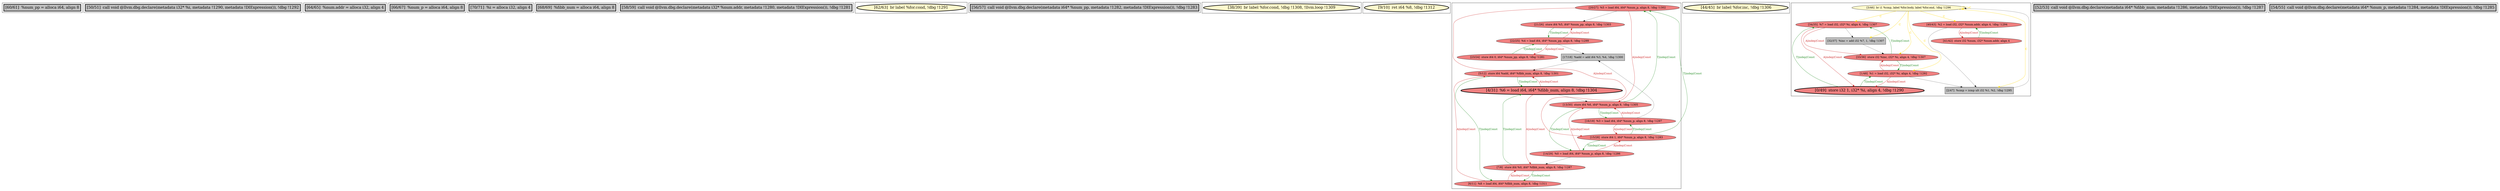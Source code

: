 
digraph G {





subgraph cluster15 {


node138 [penwidth=3.0,fontsize=20,fillcolor=grey,label="[60/61]  %num_pp = alloca i64, align 8",shape=rectangle,style=filled ]



}

subgraph cluster13 {


node136 [penwidth=3.0,fontsize=20,fillcolor=grey,label="[50/51]  call void @llvm.dbg.declare(metadata i32* %i, metadata !1290, metadata !DIExpression()), !dbg !1292",shape=rectangle,style=filled ]



}

subgraph cluster11 {


node134 [penwidth=3.0,fontsize=20,fillcolor=grey,label="[64/65]  %num.addr = alloca i32, align 4",shape=rectangle,style=filled ]



}

subgraph cluster10 {


node133 [penwidth=3.0,fontsize=20,fillcolor=grey,label="[66/67]  %num_p = alloca i64, align 8",shape=rectangle,style=filled ]



}

subgraph cluster9 {


node132 [penwidth=3.0,fontsize=20,fillcolor=grey,label="[70/71]  %i = alloca i32, align 4",shape=rectangle,style=filled ]



}

subgraph cluster8 {


node131 [penwidth=3.0,fontsize=20,fillcolor=grey,label="[68/69]  %fibb_num = alloca i64, align 8",shape=rectangle,style=filled ]



}

subgraph cluster7 {


node130 [penwidth=3.0,fontsize=20,fillcolor=grey,label="[58/59]  call void @llvm.dbg.declare(metadata i32* %num.addr, metadata !1280, metadata !DIExpression()), !dbg !1281",shape=rectangle,style=filled ]



}

subgraph cluster14 {


node137 [penwidth=3.0,fontsize=20,fillcolor=lemonchiffon,label="[62/63]  br label %for.cond, !dbg !1291",shape=ellipse,style=filled ]



}

subgraph cluster6 {


node129 [penwidth=3.0,fontsize=20,fillcolor=grey,label="[56/57]  call void @llvm.dbg.declare(metadata i64* %num_pp, metadata !1282, metadata !DIExpression()), !dbg !1283",shape=rectangle,style=filled ]



}

subgraph cluster0 {


node103 [penwidth=3.0,fontsize=20,fillcolor=lemonchiffon,label="[38/39]  br label %for.cond, !dbg !1308, !llvm.loop !1309",shape=ellipse,style=filled ]



}

subgraph cluster12 {


node135 [penwidth=3.0,fontsize=20,fillcolor=lemonchiffon,label="[9/10]  ret i64 %8, !dbg !1312",shape=ellipse,style=filled ]



}

subgraph cluster5 {


node128 [fillcolor=lightcoral,label="[20/27]  %5 = load i64, i64* %num_p, align 8, !dbg !1302",shape=ellipse,style=filled ]
node127 [fillcolor=lightcoral,label="[22/25]  %4 = load i64, i64* %num_pp, align 8, !dbg !1299",shape=ellipse,style=filled ]
node126 [fillcolor=lightcoral,label="[5/12]  store i64 %add, i64* %fibb_num, align 8, !dbg !1301",shape=ellipse,style=filled ]
node125 [fillcolor=lightcoral,label="[14/29]  %0 = load i64, i64* %num_p, align 8, !dbg !1286",shape=ellipse,style=filled ]
node123 [penwidth=3.0,fontsize=20,fillcolor=lightcoral,label="[4/31]  %6 = load i64, i64* %fibb_num, align 8, !dbg !1304",shape=ellipse,style=filled ]
node122 [fillcolor=lightcoral,label="[7/8]  store i64 %0, i64* %fibb_num, align 8, !dbg !1287",shape=ellipse,style=filled ]
node117 [fillcolor=lightcoral,label="[23/24]  store i64 0, i64* %num_pp, align 8, !dbg !1281",shape=ellipse,style=filled ]
node116 [fillcolor=lightcoral,label="[6/11]  %8 = load i64, i64* %fibb_num, align 8, !dbg !1311",shape=ellipse,style=filled ]
node118 [fillcolor=lightcoral,label="[16/19]  %3 = load i64, i64* %num_p, align 8, !dbg !1297",shape=ellipse,style=filled ]
node124 [fillcolor=lightcoral,label="[21/26]  store i64 %5, i64* %num_pp, align 8, !dbg !1303",shape=ellipse,style=filled ]
node121 [fillcolor=grey,label="[17/18]  %add = add i64 %3, %4, !dbg !1300",shape=rectangle,style=filled ]
node119 [fillcolor=lightcoral,label="[15/28]  store i64 1, i64* %num_p, align 8, !dbg !1283",shape=ellipse,style=filled ]
node120 [fillcolor=lightcoral,label="[13/30]  store i64 %6, i64* %num_p, align 8, !dbg !1305",shape=ellipse,style=filled ]

node122->node123 [style=solid,color=forestgreen,label="T|indep|Const",penwidth=1.0,fontcolor=forestgreen ]
node123->node122 [style=solid,color=firebrick3,label="A|indep|Const",penwidth=1.0,fontcolor=firebrick3 ]
node119->node128 [style=solid,color=forestgreen,label="T|indep|Const",penwidth=1.0,fontcolor=forestgreen ]
node121->node126 [style=solid,color=black,label="",penwidth=0.5,fontcolor=black ]
node128->node119 [style=solid,color=firebrick3,label="A|indep|Const",penwidth=1.0,fontcolor=firebrick3 ]
node120->node128 [style=solid,color=forestgreen,label="T|indep|Const",penwidth=1.0,fontcolor=forestgreen ]
node125->node120 [style=solid,color=firebrick3,label="A|indep|Const",penwidth=1.0,fontcolor=firebrick3 ]
node128->node120 [style=solid,color=firebrick3,label="A|indep|Const",penwidth=1.0,fontcolor=firebrick3 ]
node126->node123 [style=solid,color=forestgreen,label="T|indep|Const",penwidth=1.0,fontcolor=forestgreen ]
node124->node127 [style=solid,color=forestgreen,label="T|indep|Const",penwidth=1.0,fontcolor=forestgreen ]
node125->node119 [style=solid,color=firebrick3,label="A|indep|Const",penwidth=1.0,fontcolor=firebrick3 ]
node127->node124 [style=solid,color=firebrick3,label="A|indep|Const",penwidth=1.0,fontcolor=firebrick3 ]
node119->node125 [style=solid,color=forestgreen,label="T|indep|Const",penwidth=1.0,fontcolor=forestgreen ]
node127->node121 [style=solid,color=black,label="",penwidth=0.5,fontcolor=black ]
node125->node122 [style=solid,color=black,label="",penwidth=0.5,fontcolor=black ]
node128->node124 [style=solid,color=black,label="",penwidth=0.5,fontcolor=black ]
node117->node127 [style=solid,color=forestgreen,label="T|indep|Const",penwidth=1.0,fontcolor=forestgreen ]
node127->node117 [style=solid,color=firebrick3,label="A|indep|Const",penwidth=1.0,fontcolor=firebrick3 ]
node116->node122 [style=solid,color=firebrick3,label="A|indep|Const",penwidth=1.0,fontcolor=firebrick3 ]
node120->node125 [style=solid,color=forestgreen,label="T|indep|Const",penwidth=1.0,fontcolor=forestgreen ]
node118->node120 [style=solid,color=firebrick3,label="A|indep|Const",penwidth=1.0,fontcolor=firebrick3 ]
node123->node126 [style=solid,color=firebrick3,label="A|indep|Const",penwidth=1.0,fontcolor=firebrick3 ]
node120->node118 [style=solid,color=forestgreen,label="T|indep|Const",penwidth=1.0,fontcolor=forestgreen ]
node126->node116 [style=solid,color=forestgreen,label="T|indep|Const",penwidth=1.0,fontcolor=forestgreen ]
node118->node119 [style=solid,color=firebrick3,label="A|indep|Const",penwidth=1.0,fontcolor=firebrick3 ]
node119->node118 [style=solid,color=forestgreen,label="T|indep|Const",penwidth=1.0,fontcolor=forestgreen ]
node118->node121 [style=solid,color=black,label="",penwidth=0.5,fontcolor=black ]
node116->node126 [style=solid,color=firebrick3,label="A|indep|Const",penwidth=1.0,fontcolor=firebrick3 ]
node123->node120 [style=solid,color=black,label="",penwidth=0.5,fontcolor=black ]
node122->node116 [style=solid,color=forestgreen,label="T|indep|Const",penwidth=1.0,fontcolor=forestgreen ]


}

subgraph cluster1 {


node104 [penwidth=3.0,fontsize=20,fillcolor=lemonchiffon,label="[44/45]  br label %for.inc, !dbg !1306",shape=ellipse,style=filled ]



}

subgraph cluster2 {


node113 [fillcolor=lemonchiffon,label="[3/46]  br i1 %cmp, label %for.body, label %for.end, !dbg !1296",shape=ellipse,style=filled ]
node112 [fillcolor=lightcoral,label="[34/35]  %7 = load i32, i32* %i, align 4, !dbg !1307",shape=ellipse,style=filled ]
node111 [fillcolor=grey,label="[32/37]  %inc = add i32 %7, 1, !dbg !1307",shape=rectangle,style=filled ]
node106 [fillcolor=grey,label="[2/47]  %cmp = icmp ult i32 %1, %2, !dbg !1295",shape=rectangle,style=filled ]
node108 [fillcolor=lightcoral,label="[33/36]  store i32 %inc, i32* %i, align 4, !dbg !1307",shape=ellipse,style=filled ]
node105 [fillcolor=lightcoral,label="[40/43]  %2 = load i32, i32* %num.addr, align 4, !dbg !1294",shape=ellipse,style=filled ]
node109 [fillcolor=lightcoral,label="[41/42]  store i32 %num, i32* %num.addr, align 4",shape=ellipse,style=filled ]
node110 [fillcolor=lightcoral,label="[1/48]  %1 = load i32, i32* %i, align 4, !dbg !1292",shape=ellipse,style=filled ]
node107 [penwidth=3.0,fontsize=20,fillcolor=lightcoral,label="[0/49]  store i32 1, i32* %i, align 4, !dbg !1290",shape=ellipse,style=filled ]

node113->node105 [style=solid,color=gold,label="C",penwidth=1.0,fontcolor=gold ]
node111->node108 [style=solid,color=black,label="",penwidth=0.5,fontcolor=black ]
node113->node112 [style=solid,color=gold,label="C",penwidth=1.0,fontcolor=gold ]
node110->node106 [style=solid,color=black,label="",penwidth=0.5,fontcolor=black ]
node112->node107 [style=solid,color=firebrick3,label="A|indep|Const",penwidth=1.0,fontcolor=firebrick3 ]
node108->node110 [style=solid,color=forestgreen,label="T|indep|Const",penwidth=1.0,fontcolor=forestgreen ]
node106->node113 [style=solid,color=black,label="",penwidth=0.5,fontcolor=black ]
node109->node105 [style=solid,color=forestgreen,label="T|indep|Const",penwidth=1.0,fontcolor=forestgreen ]
node110->node108 [style=solid,color=firebrick3,label="A|indep|Const",penwidth=1.0,fontcolor=firebrick3 ]
node113->node108 [style=solid,color=gold,label="C",penwidth=1.0,fontcolor=gold ]
node112->node111 [style=solid,color=black,label="",penwidth=0.5,fontcolor=black ]
node113->node111 [style=solid,color=gold,label="C",penwidth=1.0,fontcolor=gold ]
node107->node112 [style=solid,color=forestgreen,label="T|indep|Const",penwidth=1.0,fontcolor=forestgreen ]
node105->node106 [style=solid,color=black,label="",penwidth=0.5,fontcolor=black ]
node105->node109 [style=solid,color=firebrick3,label="A|indep|Const",penwidth=1.0,fontcolor=firebrick3 ]
node107->node110 [style=solid,color=forestgreen,label="T|indep|Const",penwidth=1.0,fontcolor=forestgreen ]
node113->node110 [style=solid,color=gold,label="C",penwidth=1.0,fontcolor=gold ]
node113->node106 [style=solid,color=gold,label="C",penwidth=1.0,fontcolor=gold ]
node108->node112 [style=solid,color=forestgreen,label="T|indep|Const",penwidth=1.0,fontcolor=forestgreen ]
node110->node107 [style=solid,color=firebrick3,label="A|indep|Const",penwidth=1.0,fontcolor=firebrick3 ]
node113->node113 [style=solid,color=gold,label="C",penwidth=1.0,fontcolor=gold ]
node112->node108 [style=solid,color=firebrick3,label="A|indep|Const",penwidth=1.0,fontcolor=firebrick3 ]


}

subgraph cluster3 {


node114 [penwidth=3.0,fontsize=20,fillcolor=grey,label="[52/53]  call void @llvm.dbg.declare(metadata i64* %fibb_num, metadata !1286, metadata !DIExpression()), !dbg !1287",shape=rectangle,style=filled ]



}

subgraph cluster4 {


node115 [penwidth=3.0,fontsize=20,fillcolor=grey,label="[54/55]  call void @llvm.dbg.declare(metadata i64* %num_p, metadata !1284, metadata !DIExpression()), !dbg !1285",shape=rectangle,style=filled ]



}

}
